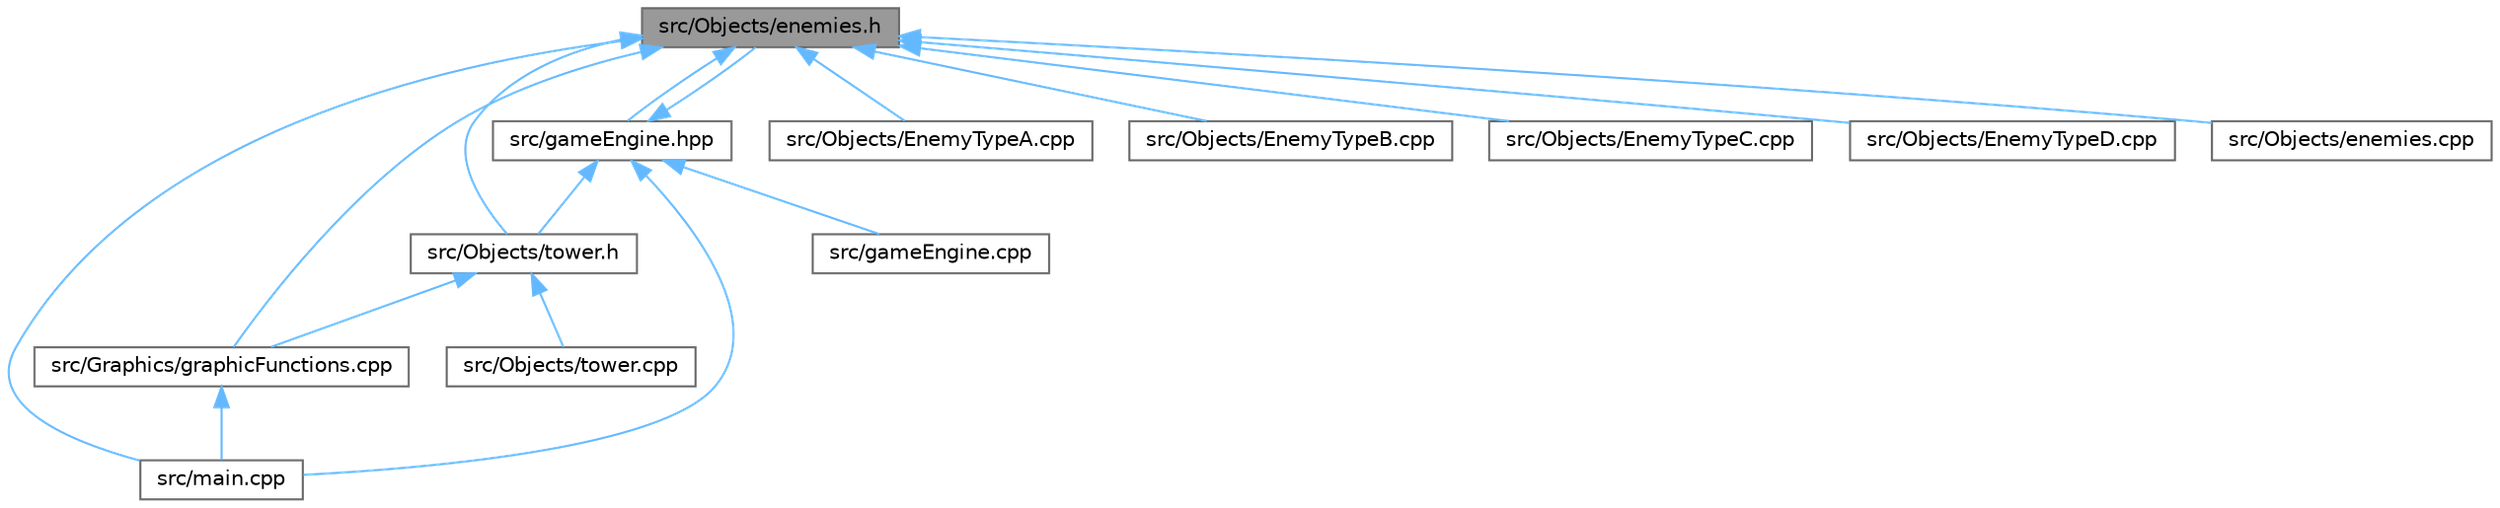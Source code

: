 digraph "src/Objects/enemies.h"
{
 // LATEX_PDF_SIZE
  bgcolor="transparent";
  edge [fontname=Helvetica,fontsize=10,labelfontname=Helvetica,labelfontsize=10];
  node [fontname=Helvetica,fontsize=10,shape=box,height=0.2,width=0.4];
  Node1 [id="Node000001",label="src/Objects/enemies.h",height=0.2,width=0.4,color="gray40", fillcolor="grey60", style="filled", fontcolor="black",tooltip=" "];
  Node1 -> Node2 [id="edge17_Node000001_Node000002",dir="back",color="steelblue1",style="solid",tooltip=" "];
  Node2 [id="Node000002",label="src/Graphics/graphicFunctions.cpp",height=0.2,width=0.4,color="grey40", fillcolor="white", style="filled",URL="$graphic_functions_8cpp.html",tooltip=" "];
  Node2 -> Node3 [id="edge18_Node000002_Node000003",dir="back",color="steelblue1",style="solid",tooltip=" "];
  Node3 [id="Node000003",label="src/main.cpp",height=0.2,width=0.4,color="grey40", fillcolor="white", style="filled",URL="$main_8cpp.html",tooltip=" "];
  Node1 -> Node4 [id="edge19_Node000001_Node000004",dir="back",color="steelblue1",style="solid",tooltip=" "];
  Node4 [id="Node000004",label="src/Objects/EnemyTypeA.cpp",height=0.2,width=0.4,color="grey40", fillcolor="white", style="filled",URL="$_enemy_type_a_8cpp.html",tooltip=" "];
  Node1 -> Node5 [id="edge20_Node000001_Node000005",dir="back",color="steelblue1",style="solid",tooltip=" "];
  Node5 [id="Node000005",label="src/Objects/EnemyTypeB.cpp",height=0.2,width=0.4,color="grey40", fillcolor="white", style="filled",URL="$_enemy_type_b_8cpp.html",tooltip=" "];
  Node1 -> Node6 [id="edge21_Node000001_Node000006",dir="back",color="steelblue1",style="solid",tooltip=" "];
  Node6 [id="Node000006",label="src/Objects/EnemyTypeC.cpp",height=0.2,width=0.4,color="grey40", fillcolor="white", style="filled",URL="$_enemy_type_c_8cpp.html",tooltip=" "];
  Node1 -> Node7 [id="edge22_Node000001_Node000007",dir="back",color="steelblue1",style="solid",tooltip=" "];
  Node7 [id="Node000007",label="src/Objects/EnemyTypeD.cpp",height=0.2,width=0.4,color="grey40", fillcolor="white", style="filled",URL="$_enemy_type_d_8cpp.html",tooltip=" "];
  Node1 -> Node8 [id="edge23_Node000001_Node000008",dir="back",color="steelblue1",style="solid",tooltip=" "];
  Node8 [id="Node000008",label="src/Objects/enemies.cpp",height=0.2,width=0.4,color="grey40", fillcolor="white", style="filled",URL="$enemies_8cpp.html",tooltip=" "];
  Node1 -> Node9 [id="edge24_Node000001_Node000009",dir="back",color="steelblue1",style="solid",tooltip=" "];
  Node9 [id="Node000009",label="src/Objects/tower.h",height=0.2,width=0.4,color="grey40", fillcolor="white", style="filled",URL="$tower_8h.html",tooltip=" "];
  Node9 -> Node2 [id="edge25_Node000009_Node000002",dir="back",color="steelblue1",style="solid",tooltip=" "];
  Node9 -> Node10 [id="edge26_Node000009_Node000010",dir="back",color="steelblue1",style="solid",tooltip=" "];
  Node10 [id="Node000010",label="src/Objects/tower.cpp",height=0.2,width=0.4,color="grey40", fillcolor="white", style="filled",URL="$tower_8cpp.html",tooltip=" "];
  Node1 -> Node11 [id="edge27_Node000001_Node000011",dir="back",color="steelblue1",style="solid",tooltip=" "];
  Node11 [id="Node000011",label="src/gameEngine.hpp",height=0.2,width=0.4,color="grey40", fillcolor="white", style="filled",URL="$game_engine_8hpp.html",tooltip=" "];
  Node11 -> Node1 [id="edge28_Node000011_Node000001",dir="back",color="steelblue1",style="solid",tooltip=" "];
  Node11 -> Node9 [id="edge29_Node000011_Node000009",dir="back",color="steelblue1",style="solid",tooltip=" "];
  Node11 -> Node12 [id="edge30_Node000011_Node000012",dir="back",color="steelblue1",style="solid",tooltip=" "];
  Node12 [id="Node000012",label="src/gameEngine.cpp",height=0.2,width=0.4,color="grey40", fillcolor="white", style="filled",URL="$game_engine_8cpp.html",tooltip=" "];
  Node11 -> Node3 [id="edge31_Node000011_Node000003",dir="back",color="steelblue1",style="solid",tooltip=" "];
  Node1 -> Node3 [id="edge32_Node000001_Node000003",dir="back",color="steelblue1",style="solid",tooltip=" "];
}
